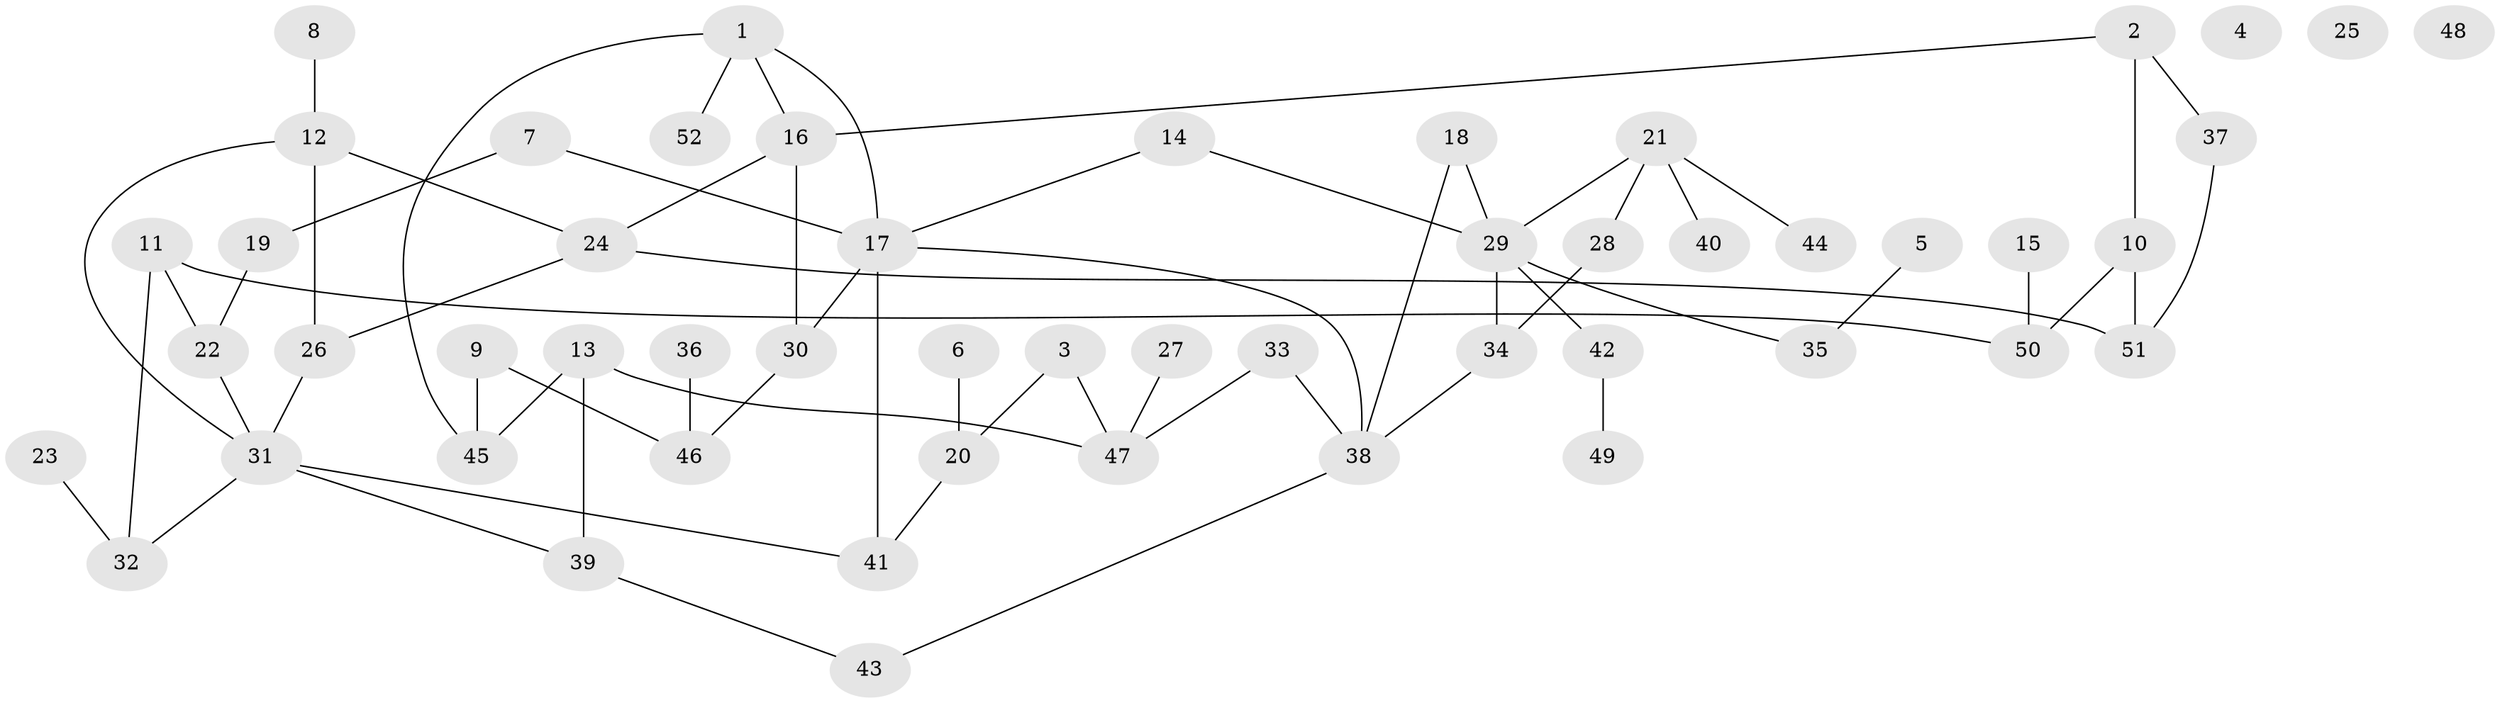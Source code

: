 // coarse degree distribution, {2: 0.3888888888888889, 5: 0.05555555555555555, 4: 0.2222222222222222, 1: 0.16666666666666666, 7: 0.05555555555555555, 6: 0.05555555555555555, 3: 0.05555555555555555}
// Generated by graph-tools (version 1.1) at 2025/35/03/04/25 23:35:55]
// undirected, 52 vertices, 65 edges
graph export_dot {
  node [color=gray90,style=filled];
  1;
  2;
  3;
  4;
  5;
  6;
  7;
  8;
  9;
  10;
  11;
  12;
  13;
  14;
  15;
  16;
  17;
  18;
  19;
  20;
  21;
  22;
  23;
  24;
  25;
  26;
  27;
  28;
  29;
  30;
  31;
  32;
  33;
  34;
  35;
  36;
  37;
  38;
  39;
  40;
  41;
  42;
  43;
  44;
  45;
  46;
  47;
  48;
  49;
  50;
  51;
  52;
  1 -- 16;
  1 -- 17;
  1 -- 45;
  1 -- 52;
  2 -- 10;
  2 -- 16;
  2 -- 37;
  3 -- 20;
  3 -- 47;
  5 -- 35;
  6 -- 20;
  7 -- 17;
  7 -- 19;
  8 -- 12;
  9 -- 45;
  9 -- 46;
  10 -- 50;
  10 -- 51;
  11 -- 22;
  11 -- 32;
  11 -- 50;
  12 -- 24;
  12 -- 26;
  12 -- 31;
  13 -- 39;
  13 -- 45;
  13 -- 47;
  14 -- 17;
  14 -- 29;
  15 -- 50;
  16 -- 24;
  16 -- 30;
  17 -- 30;
  17 -- 38;
  17 -- 41;
  18 -- 29;
  18 -- 38;
  19 -- 22;
  20 -- 41;
  21 -- 28;
  21 -- 29;
  21 -- 40;
  21 -- 44;
  22 -- 31;
  23 -- 32;
  24 -- 26;
  24 -- 51;
  26 -- 31;
  27 -- 47;
  28 -- 34;
  29 -- 34;
  29 -- 35;
  29 -- 42;
  30 -- 46;
  31 -- 32;
  31 -- 39;
  31 -- 41;
  33 -- 38;
  33 -- 47;
  34 -- 38;
  36 -- 46;
  37 -- 51;
  38 -- 43;
  39 -- 43;
  42 -- 49;
}
